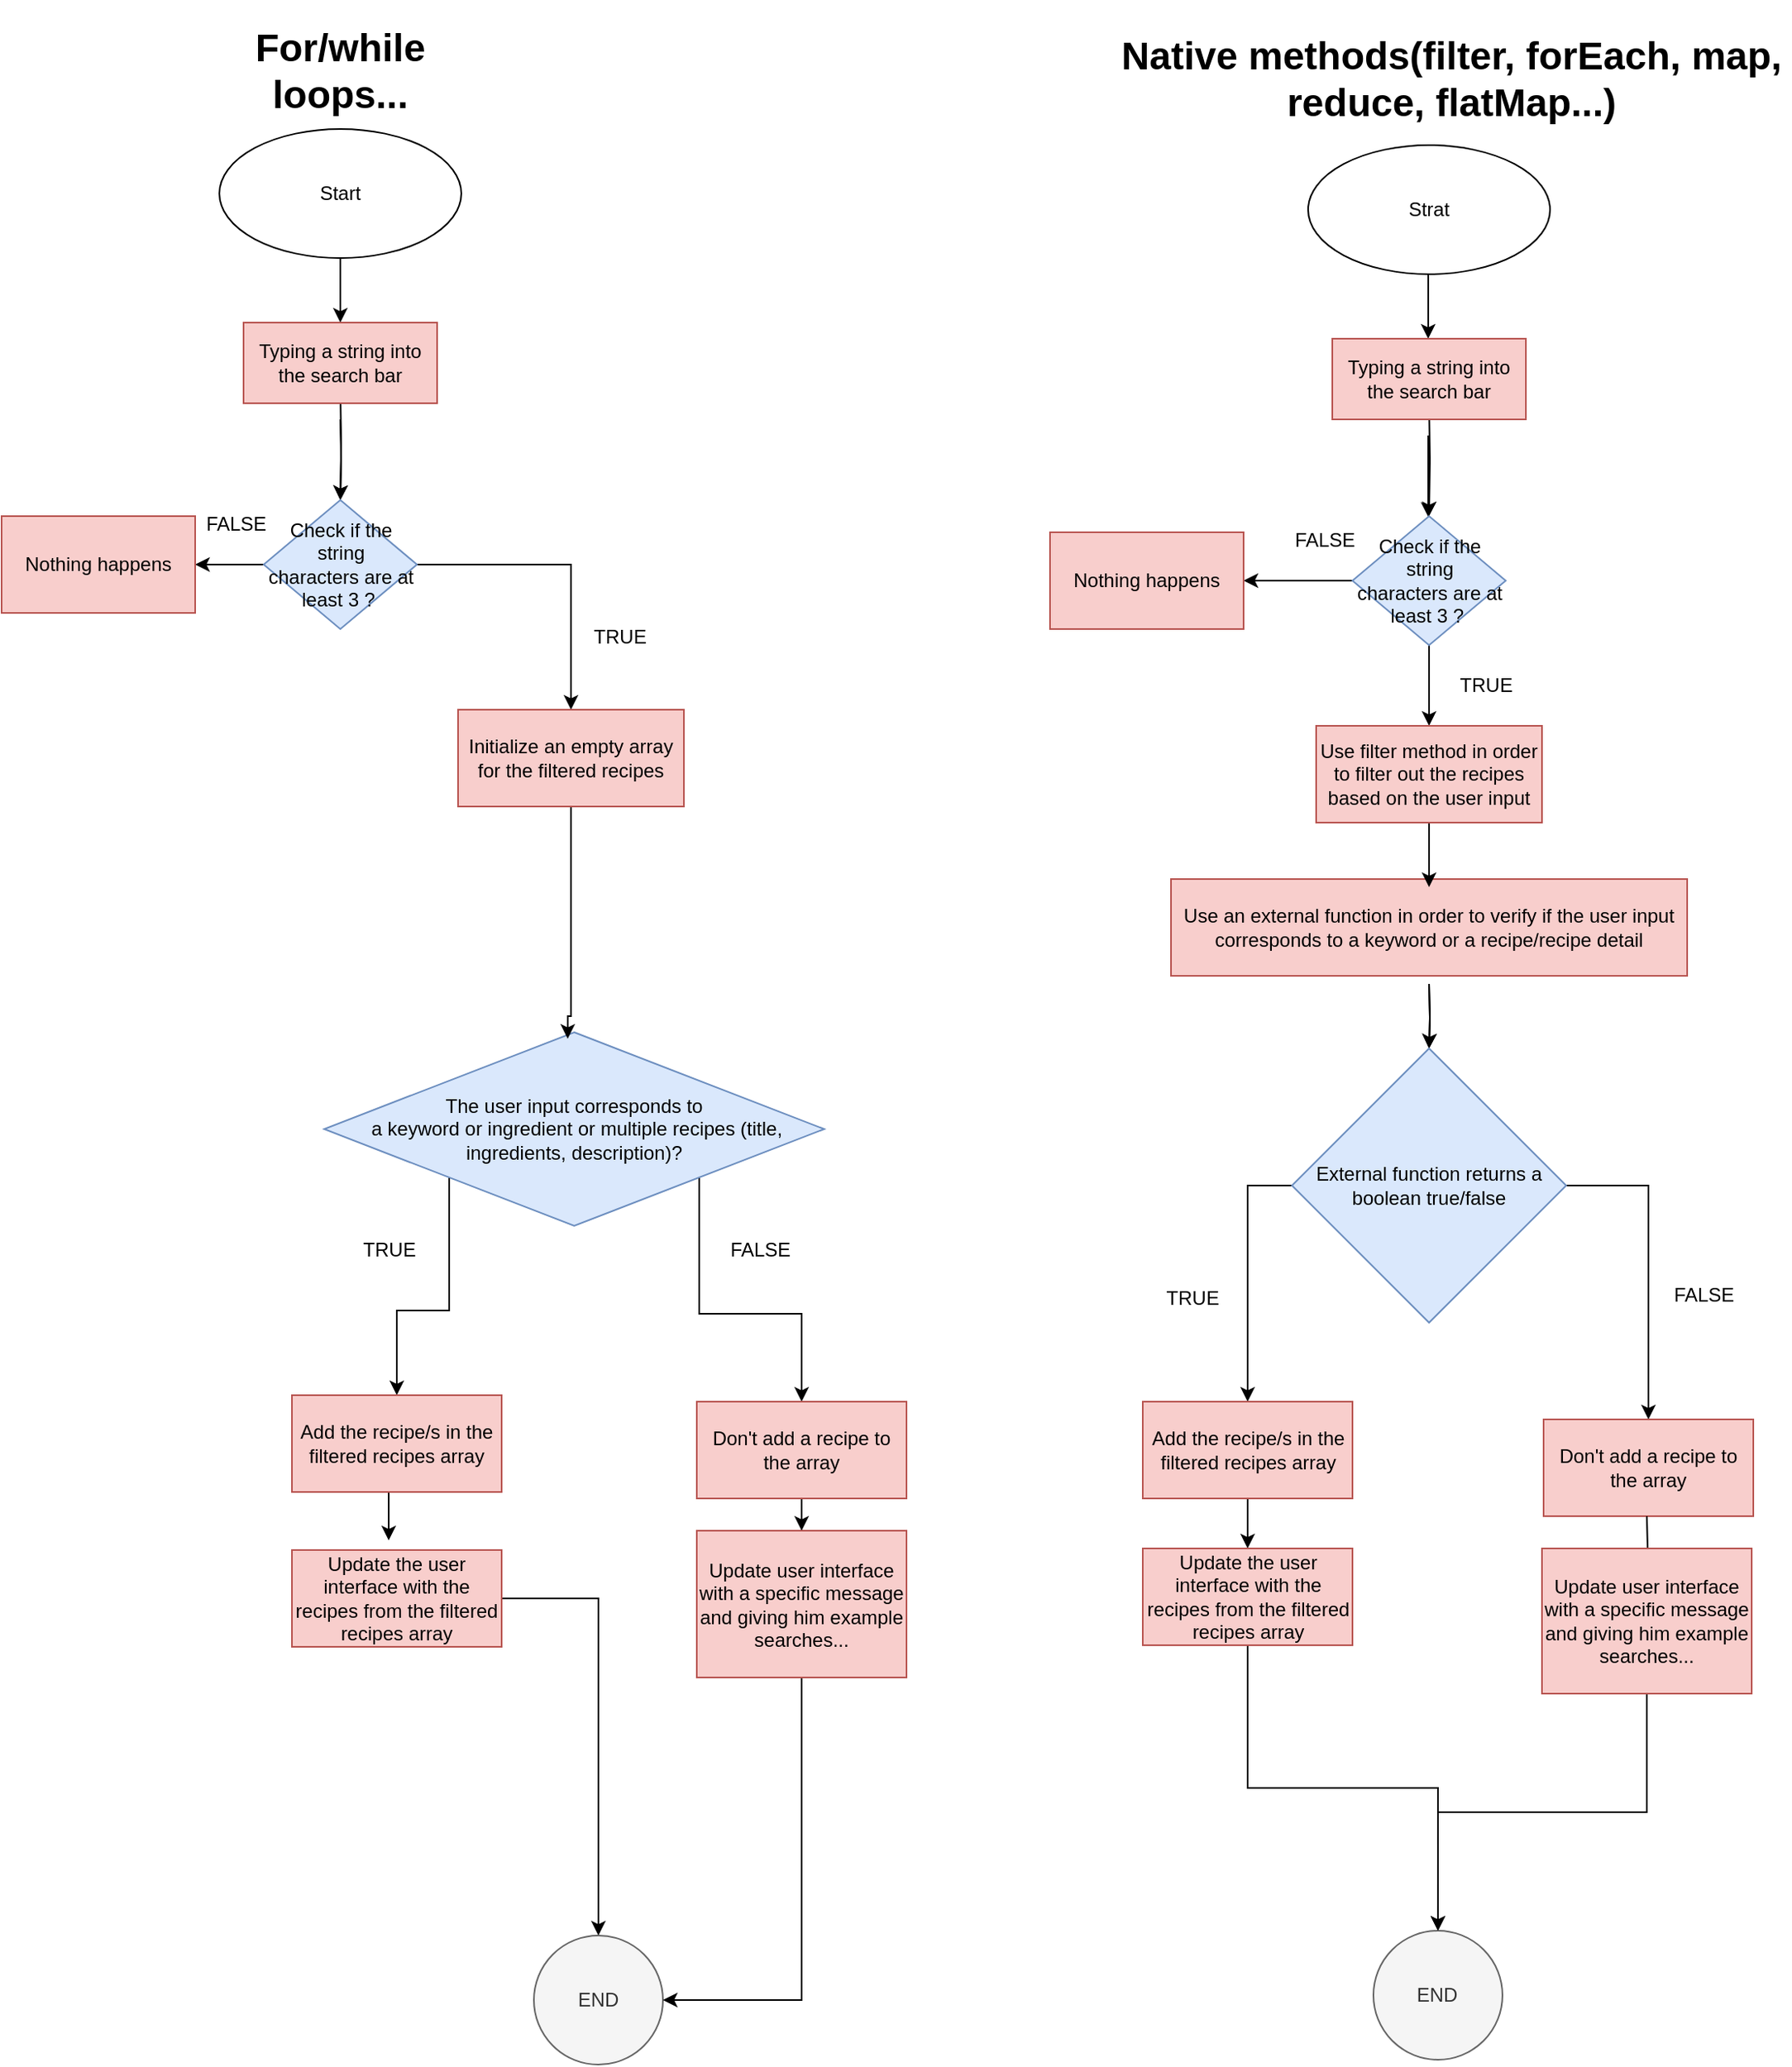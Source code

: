<mxfile version="23.1.2" type="github">
  <diagram id="C5RBs43oDa-KdzZeNtuy" name="Page-1">
    <mxGraphModel dx="1024" dy="551" grid="1" gridSize="10" guides="1" tooltips="1" connect="1" arrows="1" fold="1" page="1" pageScale="1" pageWidth="827" pageHeight="1169" math="0" shadow="0">
      <root>
        <mxCell id="WIyWlLk6GJQsqaUBKTNV-0" />
        <mxCell id="WIyWlLk6GJQsqaUBKTNV-1" parent="WIyWlLk6GJQsqaUBKTNV-0" />
        <mxCell id="ekR93jH82zppxNUU2n5n-0" value="" style="edgeStyle=orthogonalEdgeStyle;rounded=0;orthogonalLoop=1;jettySize=auto;html=1;" edge="1" parent="WIyWlLk6GJQsqaUBKTNV-1" source="ekR93jH82zppxNUU2n5n-1">
          <mxGeometry relative="1" as="geometry">
            <mxPoint x="220" y="240" as="targetPoint" />
          </mxGeometry>
        </mxCell>
        <mxCell id="ekR93jH82zppxNUU2n5n-1" value="Start" style="ellipse;whiteSpace=wrap;html=1;" vertex="1" parent="WIyWlLk6GJQsqaUBKTNV-1">
          <mxGeometry x="145" y="120" width="150" height="80" as="geometry" />
        </mxCell>
        <mxCell id="ekR93jH82zppxNUU2n5n-5" value="" style="edgeStyle=orthogonalEdgeStyle;rounded=0;orthogonalLoop=1;jettySize=auto;html=1;" edge="1" parent="WIyWlLk6GJQsqaUBKTNV-1" target="ekR93jH82zppxNUU2n5n-9">
          <mxGeometry relative="1" as="geometry">
            <mxPoint x="220" y="280" as="sourcePoint" />
          </mxGeometry>
        </mxCell>
        <mxCell id="ekR93jH82zppxNUU2n5n-6" value="" style="edgeStyle=orthogonalEdgeStyle;rounded=0;orthogonalLoop=1;jettySize=auto;html=1;" edge="1" parent="WIyWlLk6GJQsqaUBKTNV-1" target="ekR93jH82zppxNUU2n5n-9">
          <mxGeometry relative="1" as="geometry">
            <mxPoint x="220" y="300" as="sourcePoint" />
          </mxGeometry>
        </mxCell>
        <mxCell id="ekR93jH82zppxNUU2n5n-8" value="" style="edgeStyle=orthogonalEdgeStyle;rounded=0;orthogonalLoop=1;jettySize=auto;html=1;" edge="1" parent="WIyWlLk6GJQsqaUBKTNV-1" source="ekR93jH82zppxNUU2n5n-9" target="ekR93jH82zppxNUU2n5n-17">
          <mxGeometry relative="1" as="geometry" />
        </mxCell>
        <mxCell id="ekR93jH82zppxNUU2n5n-27" style="edgeStyle=orthogonalEdgeStyle;rounded=0;orthogonalLoop=1;jettySize=auto;html=1;" edge="1" parent="WIyWlLk6GJQsqaUBKTNV-1" source="ekR93jH82zppxNUU2n5n-9">
          <mxGeometry relative="1" as="geometry">
            <mxPoint x="130" y="390" as="targetPoint" />
          </mxGeometry>
        </mxCell>
        <mxCell id="ekR93jH82zppxNUU2n5n-9" value="Check if the string &lt;br&gt;characters are at least 3 ?&amp;nbsp;" style="rhombus;whiteSpace=wrap;html=1;fillColor=#dae8fc;strokeColor=#6c8ebf;" vertex="1" parent="WIyWlLk6GJQsqaUBKTNV-1">
          <mxGeometry x="172.5" y="350" width="95" height="80" as="geometry" />
        </mxCell>
        <mxCell id="ekR93jH82zppxNUU2n5n-10" value="TRUE" style="text;html=1;align=center;verticalAlign=middle;resizable=0;points=[];autosize=1;strokeColor=none;fillColor=none;" vertex="1" parent="WIyWlLk6GJQsqaUBKTNV-1">
          <mxGeometry x="363" y="420" width="60" height="30" as="geometry" />
        </mxCell>
        <mxCell id="ekR93jH82zppxNUU2n5n-81" style="edgeStyle=orthogonalEdgeStyle;rounded=0;orthogonalLoop=1;jettySize=auto;html=1;exitX=0;exitY=1;exitDx=0;exitDy=0;entryX=0.5;entryY=0;entryDx=0;entryDy=0;" edge="1" parent="WIyWlLk6GJQsqaUBKTNV-1" source="ekR93jH82zppxNUU2n5n-12" target="ekR93jH82zppxNUU2n5n-14">
          <mxGeometry relative="1" as="geometry" />
        </mxCell>
        <mxCell id="ekR93jH82zppxNUU2n5n-82" style="edgeStyle=orthogonalEdgeStyle;rounded=0;orthogonalLoop=1;jettySize=auto;html=1;exitX=1;exitY=1;exitDx=0;exitDy=0;" edge="1" parent="WIyWlLk6GJQsqaUBKTNV-1" source="ekR93jH82zppxNUU2n5n-12" target="ekR93jH82zppxNUU2n5n-23">
          <mxGeometry relative="1" as="geometry" />
        </mxCell>
        <mxCell id="ekR93jH82zppxNUU2n5n-12" value="&lt;div&gt;&lt;span style=&quot;background-color: initial;&quot;&gt;The user input corresponds to&lt;/span&gt;&lt;/div&gt;&lt;div&gt;&lt;span style=&quot;background-color: initial;&quot;&gt;&amp;nbsp;a keyword or ingredient or multiple recipes (title, ingredients, description)?&lt;/span&gt;&lt;br&gt;&lt;/div&gt;" style="rhombus;whiteSpace=wrap;html=1;fillColor=#dae8fc;strokeColor=#6c8ebf;" vertex="1" parent="WIyWlLk6GJQsqaUBKTNV-1">
          <mxGeometry x="210" y="680" width="310" height="120" as="geometry" />
        </mxCell>
        <mxCell id="ekR93jH82zppxNUU2n5n-13" value="" style="edgeStyle=orthogonalEdgeStyle;rounded=0;orthogonalLoop=1;jettySize=auto;html=1;" edge="1" parent="WIyWlLk6GJQsqaUBKTNV-1">
          <mxGeometry relative="1" as="geometry">
            <mxPoint x="250" y="965" as="sourcePoint" />
            <mxPoint x="250" y="995" as="targetPoint" />
          </mxGeometry>
        </mxCell>
        <mxCell id="ekR93jH82zppxNUU2n5n-14" value="Add the recipe/s in the filtered recipes array" style="rounded=0;whiteSpace=wrap;html=1;align=center;fillColor=#f8cecc;strokeColor=#b85450;" vertex="1" parent="WIyWlLk6GJQsqaUBKTNV-1">
          <mxGeometry x="190" y="905" width="130" height="60" as="geometry" />
        </mxCell>
        <mxCell id="ekR93jH82zppxNUU2n5n-15" value="TRUE" style="text;html=1;align=center;verticalAlign=middle;resizable=0;points=[];autosize=1;strokeColor=none;fillColor=none;" vertex="1" parent="WIyWlLk6GJQsqaUBKTNV-1">
          <mxGeometry x="220" y="800" width="60" height="30" as="geometry" />
        </mxCell>
        <mxCell id="ekR93jH82zppxNUU2n5n-16" value="" style="edgeStyle=orthogonalEdgeStyle;rounded=0;orthogonalLoop=1;jettySize=auto;html=1;entryX=0.487;entryY=0.033;entryDx=0;entryDy=0;entryPerimeter=0;" edge="1" parent="WIyWlLk6GJQsqaUBKTNV-1" source="ekR93jH82zppxNUU2n5n-17" target="ekR93jH82zppxNUU2n5n-12">
          <mxGeometry relative="1" as="geometry">
            <Array as="points">
              <mxPoint x="363" y="670" />
              <mxPoint x="361" y="670" />
            </Array>
            <mxPoint x="363" y="590" as="targetPoint" />
          </mxGeometry>
        </mxCell>
        <mxCell id="ekR93jH82zppxNUU2n5n-17" value="Initialize an empty array for the filtered recipes" style="rounded=0;whiteSpace=wrap;html=1;align=center;fillColor=#f8cecc;strokeColor=#b85450;" vertex="1" parent="WIyWlLk6GJQsqaUBKTNV-1">
          <mxGeometry x="293" y="480" width="140" height="60" as="geometry" />
        </mxCell>
        <mxCell id="ekR93jH82zppxNUU2n5n-35" style="edgeStyle=orthogonalEdgeStyle;rounded=0;orthogonalLoop=1;jettySize=auto;html=1;" edge="1" parent="WIyWlLk6GJQsqaUBKTNV-1" source="ekR93jH82zppxNUU2n5n-18" target="ekR93jH82zppxNUU2n5n-20">
          <mxGeometry relative="1" as="geometry" />
        </mxCell>
        <mxCell id="ekR93jH82zppxNUU2n5n-18" value="Update the user interface with the recipes from the filtered&lt;br&gt;recipes array" style="rounded=0;whiteSpace=wrap;html=1;align=center;fillColor=#f8cecc;strokeColor=#b85450;" vertex="1" parent="WIyWlLk6GJQsqaUBKTNV-1">
          <mxGeometry x="190" y="1001" width="130" height="60" as="geometry" />
        </mxCell>
        <mxCell id="ekR93jH82zppxNUU2n5n-20" value="END" style="ellipse;whiteSpace=wrap;html=1;rounded=0;fillColor=#f5f5f5;fontColor=#333333;strokeColor=#666666;" vertex="1" parent="WIyWlLk6GJQsqaUBKTNV-1">
          <mxGeometry x="340.005" y="1240" width="80" height="80" as="geometry" />
        </mxCell>
        <mxCell id="ekR93jH82zppxNUU2n5n-22" value="" style="edgeStyle=orthogonalEdgeStyle;rounded=0;orthogonalLoop=1;jettySize=auto;html=1;" edge="1" parent="WIyWlLk6GJQsqaUBKTNV-1" source="ekR93jH82zppxNUU2n5n-23" target="ekR93jH82zppxNUU2n5n-25">
          <mxGeometry relative="1" as="geometry" />
        </mxCell>
        <mxCell id="ekR93jH82zppxNUU2n5n-23" value="Don&#39;t add a recipe to the array" style="rounded=0;whiteSpace=wrap;html=1;align=center;fillColor=#f8cecc;strokeColor=#b85450;" vertex="1" parent="WIyWlLk6GJQsqaUBKTNV-1">
          <mxGeometry x="441" y="909" width="130" height="60" as="geometry" />
        </mxCell>
        <mxCell id="ekR93jH82zppxNUU2n5n-34" style="edgeStyle=orthogonalEdgeStyle;rounded=0;orthogonalLoop=1;jettySize=auto;html=1;exitX=0.5;exitY=1;exitDx=0;exitDy=0;entryX=1;entryY=0.5;entryDx=0;entryDy=0;" edge="1" parent="WIyWlLk6GJQsqaUBKTNV-1" source="ekR93jH82zppxNUU2n5n-25" target="ekR93jH82zppxNUU2n5n-20">
          <mxGeometry relative="1" as="geometry" />
        </mxCell>
        <mxCell id="ekR93jH82zppxNUU2n5n-25" value="Update user interface with a specific message and giving him example searches..." style="rounded=0;whiteSpace=wrap;html=1;align=center;fillColor=#f8cecc;strokeColor=#b85450;" vertex="1" parent="WIyWlLk6GJQsqaUBKTNV-1">
          <mxGeometry x="441" y="989" width="130" height="91" as="geometry" />
        </mxCell>
        <mxCell id="ekR93jH82zppxNUU2n5n-26" value="&lt;div&gt;FALSE&lt;/div&gt;" style="text;html=1;align=center;verticalAlign=middle;resizable=0;points=[];autosize=1;strokeColor=none;fillColor=none;" vertex="1" parent="WIyWlLk6GJQsqaUBKTNV-1">
          <mxGeometry x="450" y="800" width="60" height="30" as="geometry" />
        </mxCell>
        <mxCell id="ekR93jH82zppxNUU2n5n-28" value="Nothing happens" style="rounded=0;whiteSpace=wrap;html=1;fillColor=#f8cecc;strokeColor=#b85450;" vertex="1" parent="WIyWlLk6GJQsqaUBKTNV-1">
          <mxGeometry x="10" y="360" width="120" height="60" as="geometry" />
        </mxCell>
        <mxCell id="ekR93jH82zppxNUU2n5n-29" value="Typing a string into the search bar" style="rounded=0;whiteSpace=wrap;html=1;fillColor=#f8cecc;strokeColor=#b85450;" vertex="1" parent="WIyWlLk6GJQsqaUBKTNV-1">
          <mxGeometry x="160" y="240" width="120" height="50" as="geometry" />
        </mxCell>
        <mxCell id="ekR93jH82zppxNUU2n5n-36" value="FALSE" style="text;html=1;align=center;verticalAlign=middle;resizable=0;points=[];autosize=1;strokeColor=none;fillColor=none;" vertex="1" parent="WIyWlLk6GJQsqaUBKTNV-1">
          <mxGeometry x="125" y="350" width="60" height="30" as="geometry" />
        </mxCell>
        <mxCell id="ekR93jH82zppxNUU2n5n-39" value="&lt;h1&gt;For/while loops...&lt;/h1&gt;" style="text;html=1;strokeColor=none;fillColor=none;spacing=5;spacingTop=-20;whiteSpace=wrap;overflow=hidden;rounded=0;align=center;" vertex="1" parent="WIyWlLk6GJQsqaUBKTNV-1">
          <mxGeometry x="125" y="50" width="190" height="120" as="geometry" />
        </mxCell>
        <mxCell id="ekR93jH82zppxNUU2n5n-42" value="" style="edgeStyle=orthogonalEdgeStyle;rounded=0;orthogonalLoop=1;jettySize=auto;html=1;" edge="1" parent="WIyWlLk6GJQsqaUBKTNV-1" source="ekR93jH82zppxNUU2n5n-43">
          <mxGeometry relative="1" as="geometry">
            <mxPoint x="894.462" y="250" as="targetPoint" />
          </mxGeometry>
        </mxCell>
        <mxCell id="ekR93jH82zppxNUU2n5n-43" value="Strat" style="ellipse;whiteSpace=wrap;html=1;" vertex="1" parent="WIyWlLk6GJQsqaUBKTNV-1">
          <mxGeometry x="820" y="130" width="150" height="80" as="geometry" />
        </mxCell>
        <mxCell id="ekR93jH82zppxNUU2n5n-44" value="" style="edgeStyle=orthogonalEdgeStyle;rounded=0;orthogonalLoop=1;jettySize=auto;html=1;" edge="1" parent="WIyWlLk6GJQsqaUBKTNV-1" target="ekR93jH82zppxNUU2n5n-54">
          <mxGeometry relative="1" as="geometry">
            <mxPoint x="895" y="650" as="sourcePoint" />
          </mxGeometry>
        </mxCell>
        <mxCell id="ekR93jH82zppxNUU2n5n-45" value="" style="edgeStyle=orthogonalEdgeStyle;rounded=0;orthogonalLoop=1;jettySize=auto;html=1;" edge="1" parent="WIyWlLk6GJQsqaUBKTNV-1" target="ekR93jH82zppxNUU2n5n-54">
          <mxGeometry relative="1" as="geometry">
            <mxPoint x="895" y="650" as="sourcePoint" />
          </mxGeometry>
        </mxCell>
        <mxCell id="ekR93jH82zppxNUU2n5n-46" value="Use an external function in order to verify if the user input corresponds to a keyword or a recipe/recipe detail" style="rounded=0;whiteSpace=wrap;html=1;align=center;fillColor=#f8cecc;strokeColor=#b85450;" vertex="1" parent="WIyWlLk6GJQsqaUBKTNV-1">
          <mxGeometry x="735" y="585" width="320" height="60" as="geometry" />
        </mxCell>
        <mxCell id="ekR93jH82zppxNUU2n5n-47" value="" style="edgeStyle=orthogonalEdgeStyle;rounded=0;orthogonalLoop=1;jettySize=auto;html=1;" edge="1" parent="WIyWlLk6GJQsqaUBKTNV-1" target="ekR93jH82zppxNUU2n5n-51">
          <mxGeometry relative="1" as="geometry">
            <mxPoint x="895" y="290" as="sourcePoint" />
          </mxGeometry>
        </mxCell>
        <mxCell id="ekR93jH82zppxNUU2n5n-48" value="" style="edgeStyle=orthogonalEdgeStyle;rounded=0;orthogonalLoop=1;jettySize=auto;html=1;" edge="1" parent="WIyWlLk6GJQsqaUBKTNV-1" target="ekR93jH82zppxNUU2n5n-51">
          <mxGeometry relative="1" as="geometry">
            <mxPoint x="894.462" y="310" as="sourcePoint" />
          </mxGeometry>
        </mxCell>
        <mxCell id="ekR93jH82zppxNUU2n5n-50" value="" style="edgeStyle=orthogonalEdgeStyle;rounded=0;orthogonalLoop=1;jettySize=auto;html=1;" edge="1" parent="WIyWlLk6GJQsqaUBKTNV-1" source="ekR93jH82zppxNUU2n5n-51" target="ekR93jH82zppxNUU2n5n-59">
          <mxGeometry relative="1" as="geometry" />
        </mxCell>
        <mxCell id="ekR93jH82zppxNUU2n5n-72" value="" style="edgeStyle=orthogonalEdgeStyle;rounded=0;orthogonalLoop=1;jettySize=auto;html=1;" edge="1" parent="WIyWlLk6GJQsqaUBKTNV-1" source="ekR93jH82zppxNUU2n5n-51" target="ekR93jH82zppxNUU2n5n-71">
          <mxGeometry relative="1" as="geometry" />
        </mxCell>
        <mxCell id="ekR93jH82zppxNUU2n5n-51" value="Check if the string&lt;br style=&quot;border-color: var(--border-color);&quot;&gt;characters are at least 3 ?&amp;nbsp;" style="rhombus;whiteSpace=wrap;html=1;fillColor=#dae8fc;strokeColor=#6c8ebf;" vertex="1" parent="WIyWlLk6GJQsqaUBKTNV-1">
          <mxGeometry x="847.5" y="360" width="95" height="80" as="geometry" />
        </mxCell>
        <mxCell id="ekR93jH82zppxNUU2n5n-52" value="TRUE" style="text;html=1;align=center;verticalAlign=middle;resizable=0;points=[];autosize=1;strokeColor=none;fillColor=none;" vertex="1" parent="WIyWlLk6GJQsqaUBKTNV-1">
          <mxGeometry x="900" y="450" width="60" height="30" as="geometry" />
        </mxCell>
        <mxCell id="ekR93jH82zppxNUU2n5n-75" style="edgeStyle=orthogonalEdgeStyle;rounded=0;orthogonalLoop=1;jettySize=auto;html=1;exitX=1;exitY=0.5;exitDx=0;exitDy=0;" edge="1" parent="WIyWlLk6GJQsqaUBKTNV-1" source="ekR93jH82zppxNUU2n5n-54" target="ekR93jH82zppxNUU2n5n-64">
          <mxGeometry relative="1" as="geometry" />
        </mxCell>
        <mxCell id="ekR93jH82zppxNUU2n5n-76" style="edgeStyle=orthogonalEdgeStyle;rounded=0;orthogonalLoop=1;jettySize=auto;html=1;exitX=0;exitY=0.5;exitDx=0;exitDy=0;entryX=0.5;entryY=0;entryDx=0;entryDy=0;" edge="1" parent="WIyWlLk6GJQsqaUBKTNV-1" source="ekR93jH82zppxNUU2n5n-54" target="ekR93jH82zppxNUU2n5n-56">
          <mxGeometry relative="1" as="geometry" />
        </mxCell>
        <mxCell id="ekR93jH82zppxNUU2n5n-54" value="&lt;div&gt;External function returns a boolean true/false&lt;/div&gt;" style="rhombus;whiteSpace=wrap;html=1;fillColor=#dae8fc;strokeColor=#6c8ebf;" vertex="1" parent="WIyWlLk6GJQsqaUBKTNV-1">
          <mxGeometry x="810" y="690" width="170" height="170" as="geometry" />
        </mxCell>
        <mxCell id="ekR93jH82zppxNUU2n5n-74" style="edgeStyle=orthogonalEdgeStyle;rounded=0;orthogonalLoop=1;jettySize=auto;html=1;exitX=0.5;exitY=1;exitDx=0;exitDy=0;entryX=0.5;entryY=0;entryDx=0;entryDy=0;" edge="1" parent="WIyWlLk6GJQsqaUBKTNV-1" source="ekR93jH82zppxNUU2n5n-56" target="ekR93jH82zppxNUU2n5n-61">
          <mxGeometry relative="1" as="geometry" />
        </mxCell>
        <mxCell id="ekR93jH82zppxNUU2n5n-56" value="Add the recipe/s in the filtered recipes array" style="rounded=0;whiteSpace=wrap;html=1;align=center;fillColor=#f8cecc;strokeColor=#b85450;" vertex="1" parent="WIyWlLk6GJQsqaUBKTNV-1">
          <mxGeometry x="717.5" y="909" width="130" height="60" as="geometry" />
        </mxCell>
        <mxCell id="ekR93jH82zppxNUU2n5n-57" value="TRUE" style="text;html=1;align=center;verticalAlign=middle;resizable=0;points=[];autosize=1;strokeColor=none;fillColor=none;" vertex="1" parent="WIyWlLk6GJQsqaUBKTNV-1">
          <mxGeometry x="717.5" y="830" width="60" height="30" as="geometry" />
        </mxCell>
        <mxCell id="ekR93jH82zppxNUU2n5n-58" value="" style="edgeStyle=orthogonalEdgeStyle;rounded=0;orthogonalLoop=1;jettySize=auto;html=1;entryX=0.5;entryY=0;entryDx=0;entryDy=0;" edge="1" parent="WIyWlLk6GJQsqaUBKTNV-1" source="ekR93jH82zppxNUU2n5n-59">
          <mxGeometry relative="1" as="geometry">
            <Array as="points">
              <mxPoint x="895" y="530" />
            </Array>
            <mxPoint x="895" y="590" as="targetPoint" />
          </mxGeometry>
        </mxCell>
        <mxCell id="ekR93jH82zppxNUU2n5n-59" value="Use filter method in order to filter out the recipes based on the user input" style="rounded=0;whiteSpace=wrap;html=1;align=center;fillColor=#f8cecc;strokeColor=#b85450;" vertex="1" parent="WIyWlLk6GJQsqaUBKTNV-1">
          <mxGeometry x="825" y="490" width="140" height="60" as="geometry" />
        </mxCell>
        <mxCell id="ekR93jH82zppxNUU2n5n-77" style="edgeStyle=orthogonalEdgeStyle;rounded=0;orthogonalLoop=1;jettySize=auto;html=1;exitX=0.5;exitY=1;exitDx=0;exitDy=0;" edge="1" parent="WIyWlLk6GJQsqaUBKTNV-1" source="ekR93jH82zppxNUU2n5n-61" target="ekR93jH82zppxNUU2n5n-62">
          <mxGeometry relative="1" as="geometry" />
        </mxCell>
        <mxCell id="ekR93jH82zppxNUU2n5n-61" value="Update the user interface with the recipes from the filtered&lt;br style=&quot;border-color: var(--border-color);&quot;&gt;recipes array" style="rounded=0;whiteSpace=wrap;html=1;align=center;fillColor=#f8cecc;strokeColor=#b85450;" vertex="1" parent="WIyWlLk6GJQsqaUBKTNV-1">
          <mxGeometry x="717.5" y="1000" width="130" height="60" as="geometry" />
        </mxCell>
        <mxCell id="ekR93jH82zppxNUU2n5n-62" value="END" style="ellipse;whiteSpace=wrap;html=1;rounded=0;fillColor=#f5f5f5;fontColor=#333333;strokeColor=#666666;" vertex="1" parent="WIyWlLk6GJQsqaUBKTNV-1">
          <mxGeometry x="860.495" y="1237" width="80" height="80" as="geometry" />
        </mxCell>
        <mxCell id="ekR93jH82zppxNUU2n5n-64" value="Don&#39;t add a recipe to the array" style="rounded=0;whiteSpace=wrap;html=1;align=center;fillColor=#f8cecc;strokeColor=#b85450;" vertex="1" parent="WIyWlLk6GJQsqaUBKTNV-1">
          <mxGeometry x="966" y="920" width="130" height="60" as="geometry" />
        </mxCell>
        <mxCell id="ekR93jH82zppxNUU2n5n-65" value="" style="edgeStyle=orthogonalEdgeStyle;rounded=0;orthogonalLoop=1;jettySize=auto;html=1;" edge="1" parent="WIyWlLk6GJQsqaUBKTNV-1" target="ekR93jH82zppxNUU2n5n-67">
          <mxGeometry relative="1" as="geometry">
            <mxPoint x="1030.01" y="980" as="sourcePoint" />
          </mxGeometry>
        </mxCell>
        <mxCell id="ekR93jH82zppxNUU2n5n-78" style="edgeStyle=orthogonalEdgeStyle;rounded=0;orthogonalLoop=1;jettySize=auto;html=1;exitX=0.5;exitY=1;exitDx=0;exitDy=0;entryX=0.5;entryY=0;entryDx=0;entryDy=0;" edge="1" parent="WIyWlLk6GJQsqaUBKTNV-1" source="ekR93jH82zppxNUU2n5n-67" target="ekR93jH82zppxNUU2n5n-62">
          <mxGeometry relative="1" as="geometry" />
        </mxCell>
        <mxCell id="ekR93jH82zppxNUU2n5n-67" value="&lt;div&gt;Update user interface with a specific message and giving him example searches...&lt;/div&gt;" style="rounded=0;whiteSpace=wrap;html=1;align=center;fillColor=#f8cecc;strokeColor=#b85450;" vertex="1" parent="WIyWlLk6GJQsqaUBKTNV-1">
          <mxGeometry x="965" y="1000" width="130" height="90" as="geometry" />
        </mxCell>
        <mxCell id="ekR93jH82zppxNUU2n5n-68" value="FALSE" style="text;html=1;align=center;verticalAlign=middle;resizable=0;points=[];autosize=1;strokeColor=none;fillColor=none;" vertex="1" parent="WIyWlLk6GJQsqaUBKTNV-1">
          <mxGeometry x="1035" y="828" width="60" height="30" as="geometry" />
        </mxCell>
        <mxCell id="ekR93jH82zppxNUU2n5n-69" value="&lt;h1&gt;Native methods(filter, forEach, map, reduce, flatMap...)&lt;/h1&gt;" style="text;html=1;strokeColor=none;fillColor=none;spacing=5;spacingTop=-20;whiteSpace=wrap;overflow=hidden;rounded=0;align=center;" vertex="1" parent="WIyWlLk6GJQsqaUBKTNV-1">
          <mxGeometry x="699" y="55" width="420" height="76" as="geometry" />
        </mxCell>
        <mxCell id="ekR93jH82zppxNUU2n5n-70" value="Typing a string into the search bar" style="rounded=0;whiteSpace=wrap;html=1;fillColor=#f8cecc;strokeColor=#b85450;" vertex="1" parent="WIyWlLk6GJQsqaUBKTNV-1">
          <mxGeometry x="835" y="250" width="120" height="50" as="geometry" />
        </mxCell>
        <mxCell id="ekR93jH82zppxNUU2n5n-71" value="Nothing happens" style="whiteSpace=wrap;html=1;fillColor=#f8cecc;strokeColor=#b85450;" vertex="1" parent="WIyWlLk6GJQsqaUBKTNV-1">
          <mxGeometry x="660" y="370" width="120" height="60" as="geometry" />
        </mxCell>
        <mxCell id="ekR93jH82zppxNUU2n5n-73" value="FALSE" style="text;html=1;align=center;verticalAlign=middle;resizable=0;points=[];autosize=1;strokeColor=none;fillColor=none;" vertex="1" parent="WIyWlLk6GJQsqaUBKTNV-1">
          <mxGeometry x="800" y="360" width="60" height="30" as="geometry" />
        </mxCell>
      </root>
    </mxGraphModel>
  </diagram>
</mxfile>
